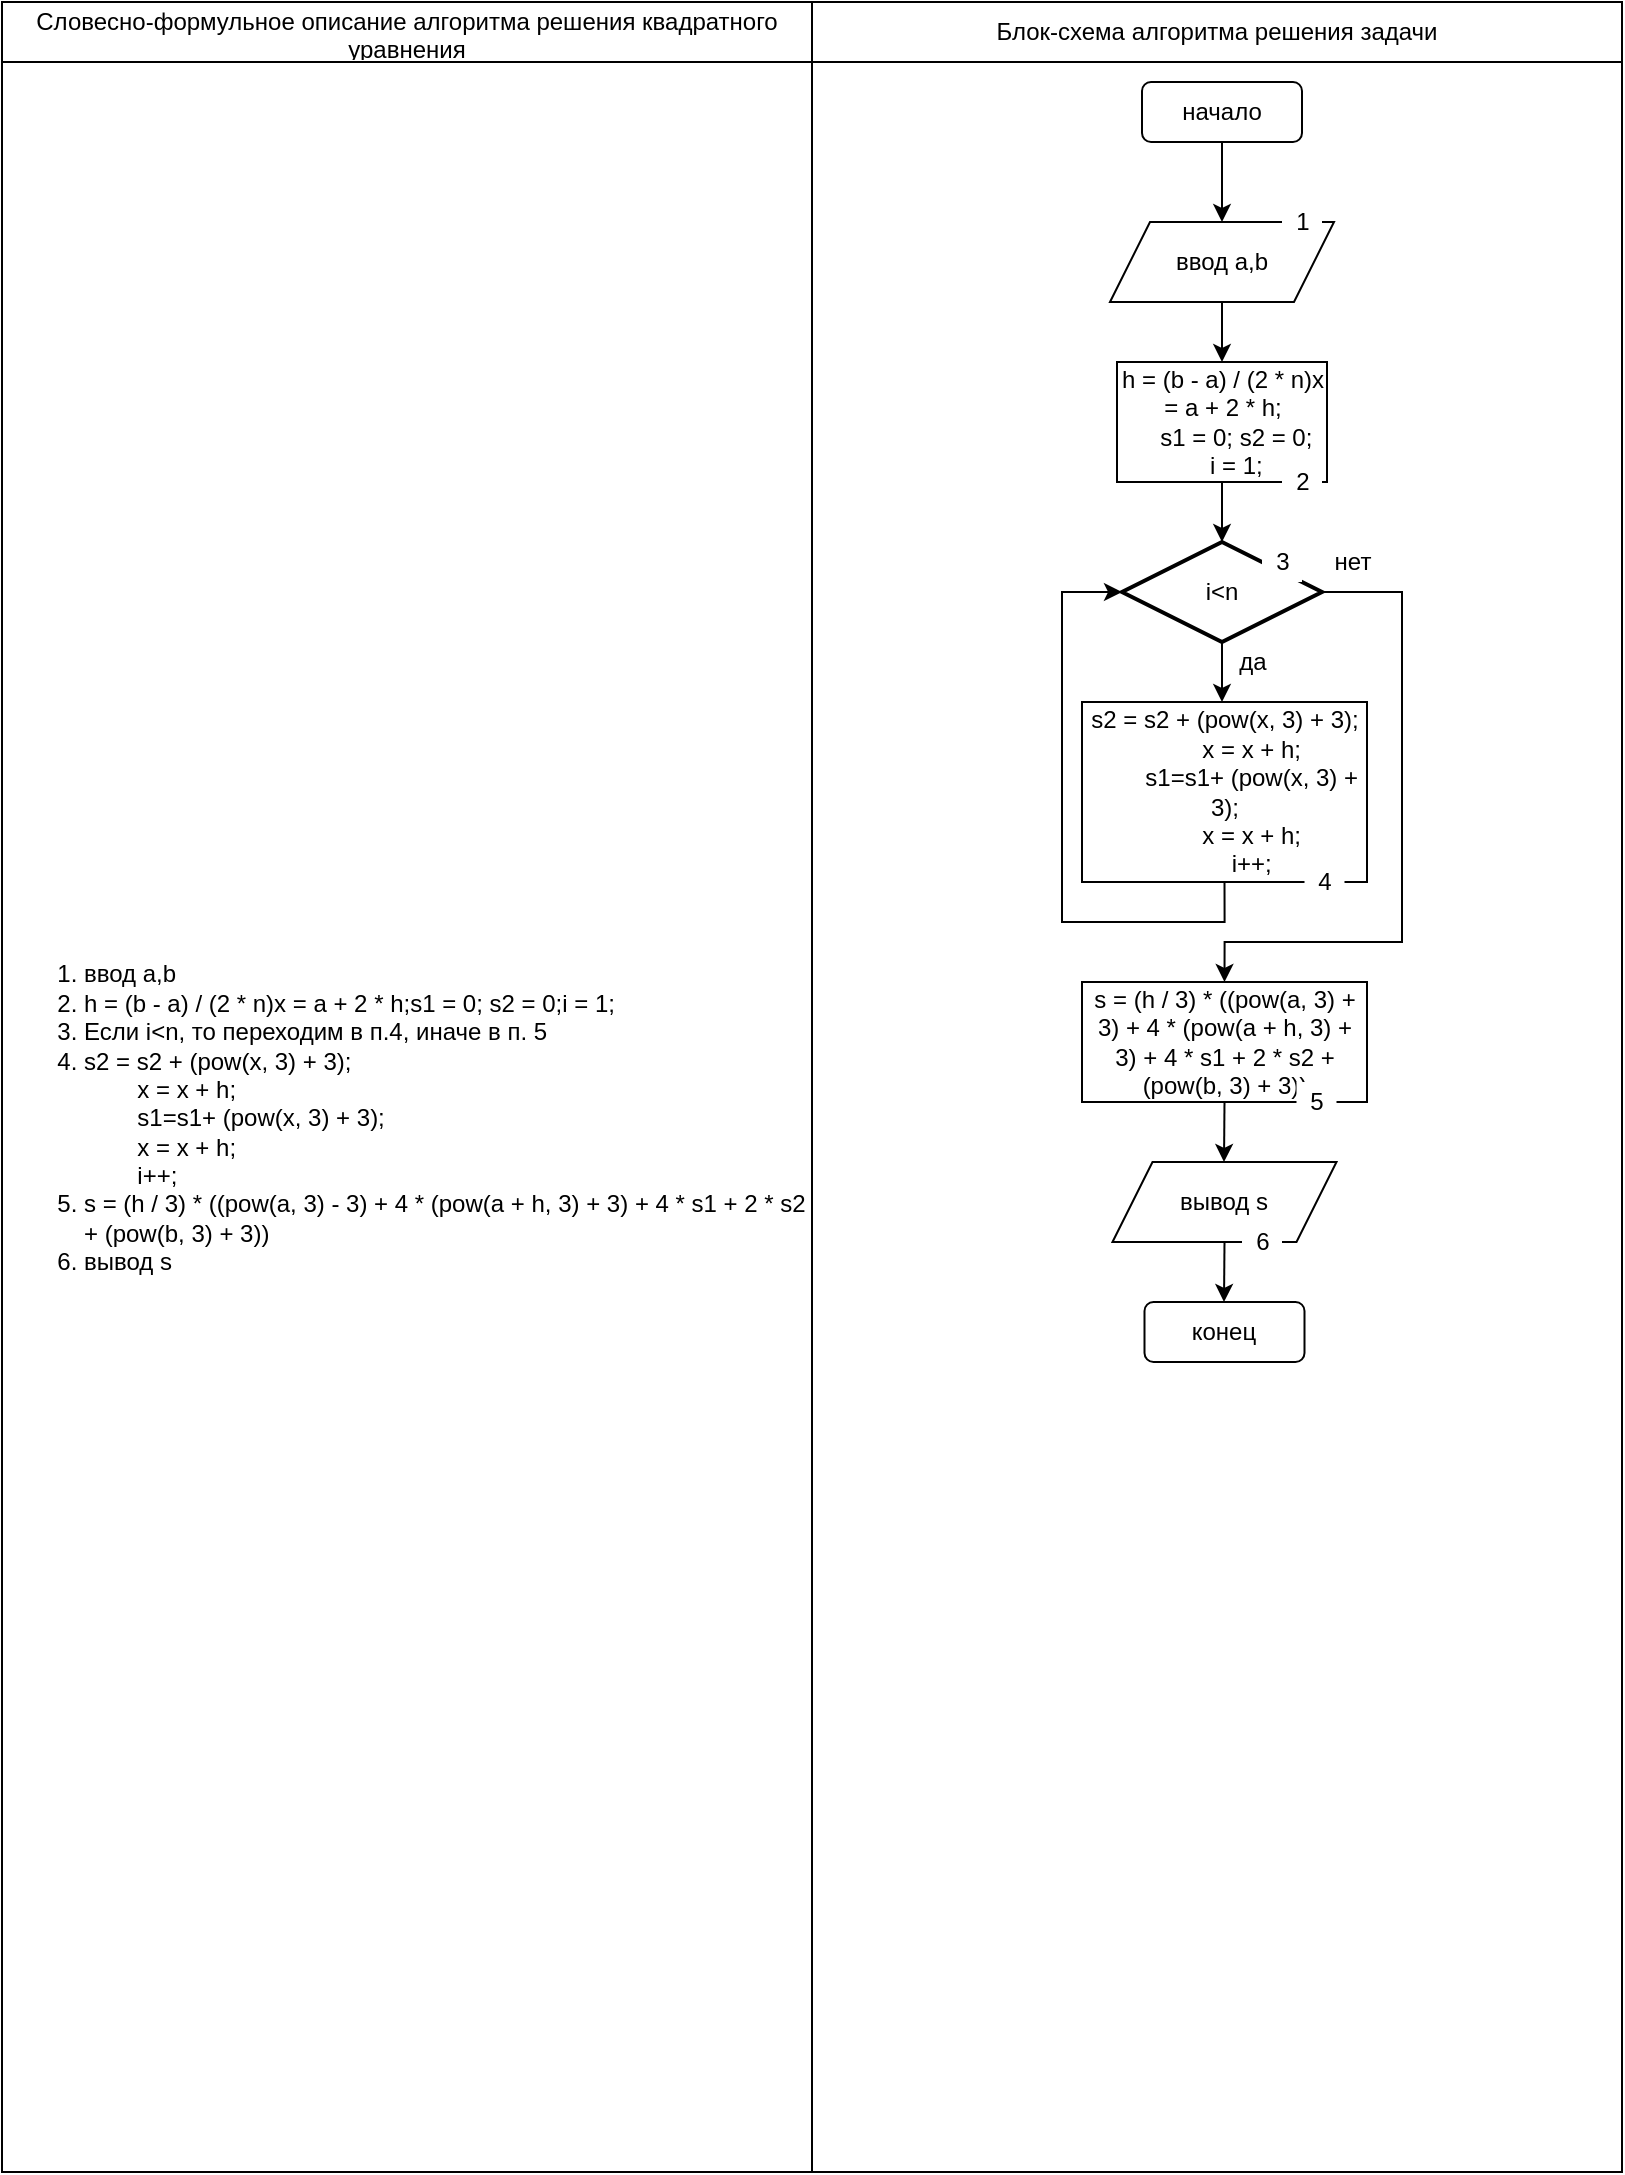 <mxfile version="15.3.7" type="device"><diagram id="ICzvgQ3Gtv8D0ey-nawS" name="Page-1"><mxGraphModel dx="1038" dy="1733" grid="1" gridSize="10" guides="1" tooltips="1" connect="1" arrows="1" fold="1" page="1" pageScale="1" pageWidth="827" pageHeight="1169" math="0" shadow="0"><root><mxCell id="0"/><mxCell id="1" parent="0"/><mxCell id="0s9Lff1589-Qd0yaoppX-1" value="" style="shape=table;startSize=0;container=1;collapsible=0;childLayout=tableLayout;" vertex="1" parent="1"><mxGeometry x="10" y="-1160" width="810" height="1085" as="geometry"/></mxCell><mxCell id="0s9Lff1589-Qd0yaoppX-2" value="" style="shape=partialRectangle;collapsible=0;dropTarget=0;pointerEvents=0;fillColor=none;top=0;left=0;bottom=0;right=0;points=[[0,0.5],[1,0.5]];portConstraint=eastwest;" vertex="1" parent="0s9Lff1589-Qd0yaoppX-1"><mxGeometry width="810" height="30" as="geometry"/></mxCell><mxCell id="0s9Lff1589-Qd0yaoppX-3" value="Словесно-формульное описание алгоритма решения квадратного уравнения" style="shape=partialRectangle;html=1;whiteSpace=wrap;connectable=0;overflow=hidden;fillColor=none;top=0;left=0;bottom=0;right=0;pointerEvents=1;" vertex="1" parent="0s9Lff1589-Qd0yaoppX-2"><mxGeometry width="405" height="30" as="geometry"><mxRectangle width="405" height="30" as="alternateBounds"/></mxGeometry></mxCell><mxCell id="0s9Lff1589-Qd0yaoppX-4" value="Блок-схема алгоритма решения задачи" style="shape=partialRectangle;html=1;whiteSpace=wrap;connectable=0;overflow=hidden;fillColor=none;top=0;left=0;bottom=0;right=0;pointerEvents=1;" vertex="1" parent="0s9Lff1589-Qd0yaoppX-2"><mxGeometry x="405" width="405" height="30" as="geometry"><mxRectangle width="405" height="30" as="alternateBounds"/></mxGeometry></mxCell><mxCell id="0s9Lff1589-Qd0yaoppX-5" value="" style="shape=partialRectangle;collapsible=0;dropTarget=0;pointerEvents=0;fillColor=none;top=0;left=0;bottom=0;right=0;points=[[0,0.5],[1,0.5]];portConstraint=eastwest;" vertex="1" parent="0s9Lff1589-Qd0yaoppX-1"><mxGeometry y="30" width="810" height="1055" as="geometry"/></mxCell><mxCell id="0s9Lff1589-Qd0yaoppX-6" value="&lt;div align=&quot;left&quot;&gt;&lt;ol&gt;&lt;li&gt;ввод a,b&lt;/li&gt;&lt;li&gt;&lt;div&gt;h = (b - a) / (2 * n)x = a + 2 * h;s1 = 0; s2 = 0;i = 1;&lt;/div&gt;&lt;/li&gt;&lt;li&gt;Если i&amp;lt;n, то переходим в п.4, иначе в п. 5&lt;/li&gt;&lt;li&gt;s2 = s2 + (pow(x, 3) + 3);&lt;br&gt;&amp;nbsp;&amp;nbsp; &amp;nbsp;&amp;nbsp;&amp;nbsp; &amp;nbsp;x = x + h;&lt;br&gt;&amp;nbsp;&amp;nbsp; &amp;nbsp;&amp;nbsp;&amp;nbsp; &amp;nbsp;s1=s1+ (pow(x, 3) + 3);&lt;br&gt;&amp;nbsp;&amp;nbsp; &amp;nbsp;&amp;nbsp;&amp;nbsp; &amp;nbsp;x = x + h;&lt;br&gt;&amp;nbsp;&amp;nbsp; &amp;nbsp;&amp;nbsp;&amp;nbsp; &amp;nbsp;i++;&lt;/li&gt;&lt;li&gt;s = (h / 3) * ((pow(a, 3) - 3) + 4 * (pow(a + h, 3) + 3) + 4 * s1 + 2 * s2 + (pow(b, 3) + 3))&lt;/li&gt;&lt;li&gt;вывод s&lt;br&gt;&lt;/li&gt;&lt;/ol&gt;&lt;/div&gt;" style="shape=partialRectangle;html=1;whiteSpace=wrap;connectable=0;overflow=hidden;fillColor=none;top=0;left=0;bottom=0;right=0;pointerEvents=1;" vertex="1" parent="0s9Lff1589-Qd0yaoppX-5"><mxGeometry width="405" height="1055" as="geometry"><mxRectangle width="405" height="1055" as="alternateBounds"/></mxGeometry></mxCell><mxCell id="0s9Lff1589-Qd0yaoppX-7" value="" style="shape=partialRectangle;html=1;whiteSpace=wrap;connectable=0;overflow=hidden;fillColor=none;top=0;left=0;bottom=0;right=0;pointerEvents=1;" vertex="1" parent="0s9Lff1589-Qd0yaoppX-5"><mxGeometry x="405" width="405" height="1055" as="geometry"><mxRectangle width="405" height="1055" as="alternateBounds"/></mxGeometry></mxCell><mxCell id="0s9Lff1589-Qd0yaoppX-8" style="edgeStyle=orthogonalEdgeStyle;rounded=0;orthogonalLoop=1;jettySize=auto;html=1;exitX=0.5;exitY=1;exitDx=0;exitDy=0;" edge="1" parent="1" source="0s9Lff1589-Qd0yaoppX-9"><mxGeometry relative="1" as="geometry"><mxPoint x="620" y="-1050" as="targetPoint"/></mxGeometry></mxCell><mxCell id="0s9Lff1589-Qd0yaoppX-9" value="начало" style="rounded=1;whiteSpace=wrap;html=1;" vertex="1" parent="1"><mxGeometry x="580" y="-1120" width="80" height="30" as="geometry"/></mxCell><mxCell id="0s9Lff1589-Qd0yaoppX-10" style="edgeStyle=orthogonalEdgeStyle;rounded=0;orthogonalLoop=1;jettySize=auto;html=1;exitX=0.5;exitY=1;exitDx=0;exitDy=0;" edge="1" parent="1" source="0s9Lff1589-Qd0yaoppX-11"><mxGeometry relative="1" as="geometry"><mxPoint x="620" y="-980" as="targetPoint"/></mxGeometry></mxCell><mxCell id="0s9Lff1589-Qd0yaoppX-11" value="ввод a,b" style="shape=parallelogram;perimeter=parallelogramPerimeter;whiteSpace=wrap;html=1;fixedSize=1;" vertex="1" parent="1"><mxGeometry x="564" y="-1050" width="112" height="40" as="geometry"/></mxCell><mxCell id="0s9Lff1589-Qd0yaoppX-12" style="edgeStyle=orthogonalEdgeStyle;rounded=0;orthogonalLoop=1;jettySize=auto;html=1;exitX=0.5;exitY=1;exitDx=0;exitDy=0;" edge="1" parent="1" source="0s9Lff1589-Qd0yaoppX-13"><mxGeometry relative="1" as="geometry"><mxPoint x="620" y="-890" as="targetPoint"/></mxGeometry></mxCell><mxCell id="0s9Lff1589-Qd0yaoppX-13" value="&lt;div&gt;h = (b - a) / (2 * n)x = a + 2 * h;&lt;br&gt;&amp;nbsp;&amp;nbsp; &amp;nbsp;s1 = 0; s2 = 0;&lt;br&gt;&amp;nbsp;&amp;nbsp; &amp;nbsp;i = 1;&lt;/div&gt;" style="rounded=0;whiteSpace=wrap;html=1;" vertex="1" parent="1"><mxGeometry x="567.5" y="-980" width="105" height="60" as="geometry"/></mxCell><mxCell id="0s9Lff1589-Qd0yaoppX-14" style="edgeStyle=orthogonalEdgeStyle;rounded=0;orthogonalLoop=1;jettySize=auto;html=1;exitX=0.5;exitY=1;exitDx=0;exitDy=0;exitPerimeter=0;" edge="1" parent="1" source="0s9Lff1589-Qd0yaoppX-16"><mxGeometry relative="1" as="geometry"><mxPoint x="620" y="-810" as="targetPoint"/></mxGeometry></mxCell><mxCell id="0s9Lff1589-Qd0yaoppX-15" style="edgeStyle=orthogonalEdgeStyle;rounded=0;orthogonalLoop=1;jettySize=auto;html=1;exitX=1;exitY=0.5;exitDx=0;exitDy=0;exitPerimeter=0;entryX=0.5;entryY=0;entryDx=0;entryDy=0;" edge="1" parent="1" source="0s9Lff1589-Qd0yaoppX-16" target="0s9Lff1589-Qd0yaoppX-21"><mxGeometry relative="1" as="geometry"><Array as="points"><mxPoint x="710" y="-865"/><mxPoint x="710" y="-690"/><mxPoint x="621" y="-690"/></Array></mxGeometry></mxCell><mxCell id="0s9Lff1589-Qd0yaoppX-16" value="i&amp;lt;n" style="strokeWidth=2;html=1;shape=mxgraph.flowchart.decision;whiteSpace=wrap;fontFamily=Helvetica;" vertex="1" parent="1"><mxGeometry x="570" y="-890" width="100" height="50" as="geometry"/></mxCell><mxCell id="0s9Lff1589-Qd0yaoppX-17" value="да" style="text;html=1;align=center;verticalAlign=middle;resizable=0;points=[];autosize=1;strokeColor=none;fillColor=none;" vertex="1" parent="1"><mxGeometry x="620" y="-840" width="30" height="20" as="geometry"/></mxCell><mxCell id="0s9Lff1589-Qd0yaoppX-18" style="edgeStyle=orthogonalEdgeStyle;rounded=0;orthogonalLoop=1;jettySize=auto;html=1;exitX=0.5;exitY=1;exitDx=0;exitDy=0;entryX=0;entryY=0.5;entryDx=0;entryDy=0;entryPerimeter=0;" edge="1" parent="1" source="0s9Lff1589-Qd0yaoppX-19" target="0s9Lff1589-Qd0yaoppX-16"><mxGeometry relative="1" as="geometry"><Array as="points"><mxPoint x="621" y="-700"/><mxPoint x="540" y="-700"/><mxPoint x="540" y="-865"/></Array></mxGeometry></mxCell><mxCell id="0s9Lff1589-Qd0yaoppX-19" value="s2 = s2 + (pow(x, 3) + 3);&lt;br&gt;&amp;nbsp;&amp;nbsp; &amp;nbsp;&amp;nbsp;&amp;nbsp; &amp;nbsp;x = x + h;&lt;br&gt;&amp;nbsp;&amp;nbsp; &amp;nbsp;&amp;nbsp;&amp;nbsp; &amp;nbsp;s1=s1+ (pow(x, 3) + 3);&lt;br&gt;&amp;nbsp;&amp;nbsp; &amp;nbsp;&amp;nbsp;&amp;nbsp; &amp;nbsp;x = x + h;&lt;br&gt;&amp;nbsp;&amp;nbsp; &amp;nbsp;&amp;nbsp;&amp;nbsp; &amp;nbsp;i++;" style="rounded=0;whiteSpace=wrap;html=1;" vertex="1" parent="1"><mxGeometry x="550" y="-810" width="142.5" height="90" as="geometry"/></mxCell><mxCell id="0s9Lff1589-Qd0yaoppX-20" style="edgeStyle=orthogonalEdgeStyle;rounded=0;orthogonalLoop=1;jettySize=auto;html=1;exitX=0.5;exitY=1;exitDx=0;exitDy=0;" edge="1" parent="1" source="0s9Lff1589-Qd0yaoppX-21"><mxGeometry relative="1" as="geometry"><mxPoint x="621" y="-580" as="targetPoint"/></mxGeometry></mxCell><mxCell id="0s9Lff1589-Qd0yaoppX-21" value="s = (h / 3) * ((pow(a, 3) + 3) + 4 * (pow(a + h, 3) + 3) + 4 * s1 + 2 * s2 + (pow(b, 3) + 3))" style="rounded=0;whiteSpace=wrap;html=1;" vertex="1" parent="1"><mxGeometry x="550" y="-670" width="142.5" height="60" as="geometry"/></mxCell><mxCell id="0s9Lff1589-Qd0yaoppX-22" style="edgeStyle=orthogonalEdgeStyle;rounded=0;orthogonalLoop=1;jettySize=auto;html=1;exitX=0.5;exitY=1;exitDx=0;exitDy=0;" edge="1" parent="1" source="0s9Lff1589-Qd0yaoppX-23"><mxGeometry relative="1" as="geometry"><mxPoint x="621" y="-510" as="targetPoint"/></mxGeometry></mxCell><mxCell id="0s9Lff1589-Qd0yaoppX-23" value="вывод s" style="shape=parallelogram;perimeter=parallelogramPerimeter;whiteSpace=wrap;html=1;fixedSize=1;" vertex="1" parent="1"><mxGeometry x="565.25" y="-580" width="112" height="40" as="geometry"/></mxCell><mxCell id="0s9Lff1589-Qd0yaoppX-24" value="конец" style="rounded=1;whiteSpace=wrap;html=1;" vertex="1" parent="1"><mxGeometry x="581.25" y="-510" width="80" height="30" as="geometry"/></mxCell><mxCell id="0s9Lff1589-Qd0yaoppX-25" value="6" style="text;html=1;align=center;verticalAlign=middle;resizable=0;points=[];autosize=1;strokeColor=none;fillColor=#FFFFFF;" vertex="1" parent="1"><mxGeometry x="630" y="-550" width="20" height="20" as="geometry"/></mxCell><mxCell id="0s9Lff1589-Qd0yaoppX-26" value="5" style="text;html=1;align=center;verticalAlign=middle;resizable=0;points=[];autosize=1;strokeColor=none;fillColor=#FFFFFF;" vertex="1" parent="1"><mxGeometry x="657.25" y="-620" width="20" height="20" as="geometry"/></mxCell><mxCell id="0s9Lff1589-Qd0yaoppX-27" value="4" style="text;html=1;align=center;verticalAlign=middle;resizable=0;points=[];autosize=1;strokeColor=none;fillColor=#FFFFFF;" vertex="1" parent="1"><mxGeometry x="661.25" y="-730" width="20" height="20" as="geometry"/></mxCell><mxCell id="0s9Lff1589-Qd0yaoppX-28" value="3" style="text;html=1;align=center;verticalAlign=middle;resizable=0;points=[];autosize=1;strokeColor=none;fillColor=#FFFFFF;" vertex="1" parent="1"><mxGeometry x="640" y="-890" width="20" height="20" as="geometry"/></mxCell><mxCell id="0s9Lff1589-Qd0yaoppX-29" value="2" style="text;html=1;align=center;verticalAlign=middle;resizable=0;points=[];autosize=1;strokeColor=none;fillColor=#FFFFFF;" vertex="1" parent="1"><mxGeometry x="650" y="-930" width="20" height="20" as="geometry"/></mxCell><mxCell id="0s9Lff1589-Qd0yaoppX-30" value="1" style="text;html=1;align=center;verticalAlign=middle;resizable=0;points=[];autosize=1;strokeColor=none;fillColor=#FFFFFF;" vertex="1" parent="1"><mxGeometry x="650" y="-1060" width="20" height="20" as="geometry"/></mxCell><mxCell id="0s9Lff1589-Qd0yaoppX-31" value="нет" style="text;html=1;align=center;verticalAlign=middle;resizable=0;points=[];autosize=1;strokeColor=none;fillColor=none;" vertex="1" parent="1"><mxGeometry x="670" y="-890" width="30" height="20" as="geometry"/></mxCell></root></mxGraphModel></diagram></mxfile>